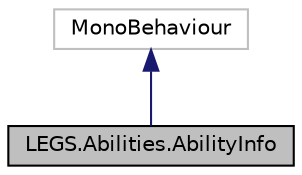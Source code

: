 digraph "LEGS.Abilities.AbilityInfo"
{
 // LATEX_PDF_SIZE
  edge [fontname="Helvetica",fontsize="10",labelfontname="Helvetica",labelfontsize="10"];
  node [fontname="Helvetica",fontsize="10",shape=record];
  Node1 [label="LEGS.Abilities.AbilityInfo",height=0.2,width=0.4,color="black", fillcolor="grey75", style="filled", fontcolor="black",tooltip="Intended to be added to GameObjects that have been cast from abilities. Helpful for projectile-based ..."];
  Node2 -> Node1 [dir="back",color="midnightblue",fontsize="10",style="solid",fontname="Helvetica"];
  Node2 [label="MonoBehaviour",height=0.2,width=0.4,color="grey75", fillcolor="white", style="filled",tooltip=" "];
}
